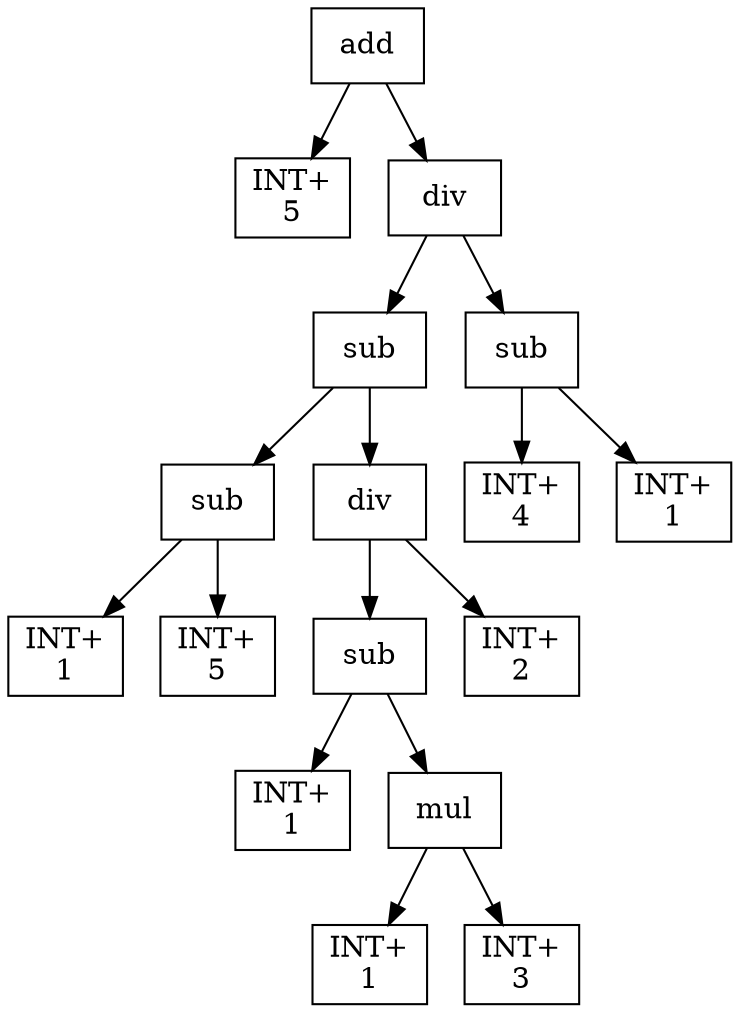 digraph expr {
  node [shape=box];
  n1 [label="add"];
  n2 [label="INT+\n5"];
  n3 [label="div"];
  n4 [label="sub"];
  n5 [label="sub"];
  n6 [label="INT+\n1"];
  n7 [label="INT+\n5"];
  n5 -> n6;
  n5 -> n7;
  n8 [label="div"];
  n9 [label="sub"];
  n10 [label="INT+\n1"];
  n11 [label="mul"];
  n12 [label="INT+\n1"];
  n13 [label="INT+\n3"];
  n11 -> n12;
  n11 -> n13;
  n9 -> n10;
  n9 -> n11;
  n14 [label="INT+\n2"];
  n8 -> n9;
  n8 -> n14;
  n4 -> n5;
  n4 -> n8;
  n15 [label="sub"];
  n16 [label="INT+\n4"];
  n17 [label="INT+\n1"];
  n15 -> n16;
  n15 -> n17;
  n3 -> n4;
  n3 -> n15;
  n1 -> n2;
  n1 -> n3;
}